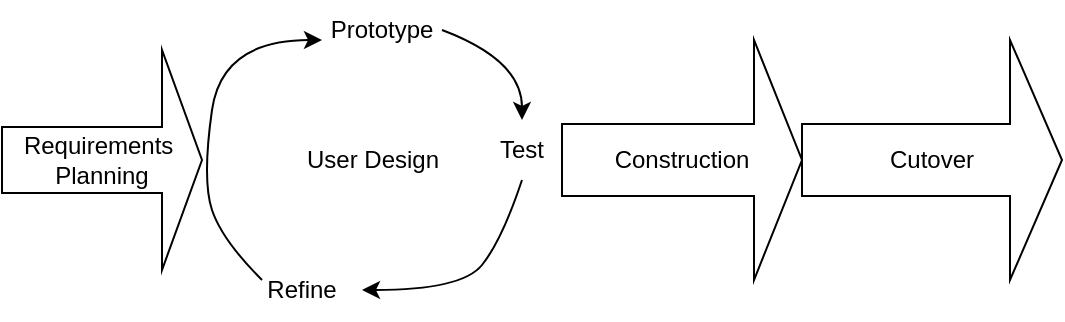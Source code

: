<mxfile version="22.1.5" type="github">
  <diagram name="Page-1" id="Vuq6XU7DJMHxqhRdl-qr">
    <mxGraphModel dx="392" dy="414" grid="1" gridSize="10" guides="1" tooltips="1" connect="1" arrows="1" fold="1" page="1" pageScale="1" pageWidth="850" pageHeight="1100" math="0" shadow="0">
      <root>
        <mxCell id="0" />
        <mxCell id="1" parent="0" />
        <mxCell id="19PmPm5IkPJdLjigEdEx-3" value="" style="curved=1;endArrow=classic;html=1;rounded=0;" edge="1" parent="1">
          <mxGeometry width="50" height="50" relative="1" as="geometry">
            <mxPoint x="190" y="160" as="sourcePoint" />
            <mxPoint x="220" y="40" as="targetPoint" />
            <Array as="points">
              <mxPoint x="170" y="140" />
              <mxPoint x="160" y="110" />
              <mxPoint x="170" y="40" />
            </Array>
          </mxGeometry>
        </mxCell>
        <mxCell id="19PmPm5IkPJdLjigEdEx-4" value="Prototype" style="text;html=1;strokeColor=none;fillColor=none;align=center;verticalAlign=middle;whiteSpace=wrap;rounded=0;" vertex="1" parent="1">
          <mxGeometry x="220" y="20" width="60" height="30" as="geometry" />
        </mxCell>
        <mxCell id="19PmPm5IkPJdLjigEdEx-6" value="" style="curved=1;endArrow=classic;html=1;rounded=0;exitX=1;exitY=0.5;exitDx=0;exitDy=0;" edge="1" parent="1" source="19PmPm5IkPJdLjigEdEx-4">
          <mxGeometry width="50" height="50" relative="1" as="geometry">
            <mxPoint x="280" y="30" as="sourcePoint" />
            <mxPoint x="320" y="80" as="targetPoint" />
            <Array as="points">
              <mxPoint x="320" y="50" />
            </Array>
          </mxGeometry>
        </mxCell>
        <mxCell id="19PmPm5IkPJdLjigEdEx-7" value="Test" style="text;html=1;strokeColor=none;fillColor=none;align=center;verticalAlign=middle;whiteSpace=wrap;rounded=0;" vertex="1" parent="1">
          <mxGeometry x="290" y="80" width="60" height="30" as="geometry" />
        </mxCell>
        <mxCell id="19PmPm5IkPJdLjigEdEx-11" value="Refine" style="text;html=1;strokeColor=none;fillColor=none;align=center;verticalAlign=middle;whiteSpace=wrap;rounded=0;" vertex="1" parent="1">
          <mxGeometry x="180" y="150" width="60" height="30" as="geometry" />
        </mxCell>
        <mxCell id="19PmPm5IkPJdLjigEdEx-13" value="" style="curved=1;endArrow=classic;html=1;rounded=0;entryX=1;entryY=0.5;entryDx=0;entryDy=0;exitX=0.5;exitY=1;exitDx=0;exitDy=0;" edge="1" parent="1" source="19PmPm5IkPJdLjigEdEx-7" target="19PmPm5IkPJdLjigEdEx-11">
          <mxGeometry width="50" height="50" relative="1" as="geometry">
            <mxPoint x="300" y="190" as="sourcePoint" />
            <mxPoint x="350" y="140" as="targetPoint" />
            <Array as="points">
              <mxPoint x="310" y="140" />
              <mxPoint x="290" y="165" />
            </Array>
          </mxGeometry>
        </mxCell>
        <mxCell id="19PmPm5IkPJdLjigEdEx-16" value="Construction" style="shape=singleArrow;whiteSpace=wrap;html=1;" vertex="1" parent="1">
          <mxGeometry x="340" y="40" width="120" height="120" as="geometry" />
        </mxCell>
        <mxCell id="19PmPm5IkPJdLjigEdEx-18" value="Cutover" style="shape=singleArrow;whiteSpace=wrap;html=1;" vertex="1" parent="1">
          <mxGeometry x="460" y="40" width="130" height="120" as="geometry" />
        </mxCell>
        <mxCell id="19PmPm5IkPJdLjigEdEx-19" value="Requirements&amp;nbsp;&lt;br&gt;Planning" style="shape=singleArrow;whiteSpace=wrap;html=1;" vertex="1" parent="1">
          <mxGeometry x="60" y="45" width="100" height="110" as="geometry" />
        </mxCell>
        <mxCell id="19PmPm5IkPJdLjigEdEx-20" value="User Design" style="text;html=1;align=center;verticalAlign=middle;resizable=0;points=[];autosize=1;strokeColor=none;fillColor=none;" vertex="1" parent="1">
          <mxGeometry x="200" y="85" width="90" height="30" as="geometry" />
        </mxCell>
      </root>
    </mxGraphModel>
  </diagram>
</mxfile>
